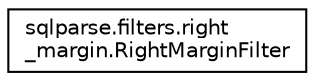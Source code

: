 digraph "Graphical Class Hierarchy"
{
 // LATEX_PDF_SIZE
  edge [fontname="Helvetica",fontsize="10",labelfontname="Helvetica",labelfontsize="10"];
  node [fontname="Helvetica",fontsize="10",shape=record];
  rankdir="LR";
  Node0 [label="sqlparse.filters.right\l_margin.RightMarginFilter",height=0.2,width=0.4,color="black", fillcolor="white", style="filled",URL="$dd/dff/classsqlparse_1_1filters_1_1right__margin_1_1_right_margin_filter.html",tooltip=" "];
}
